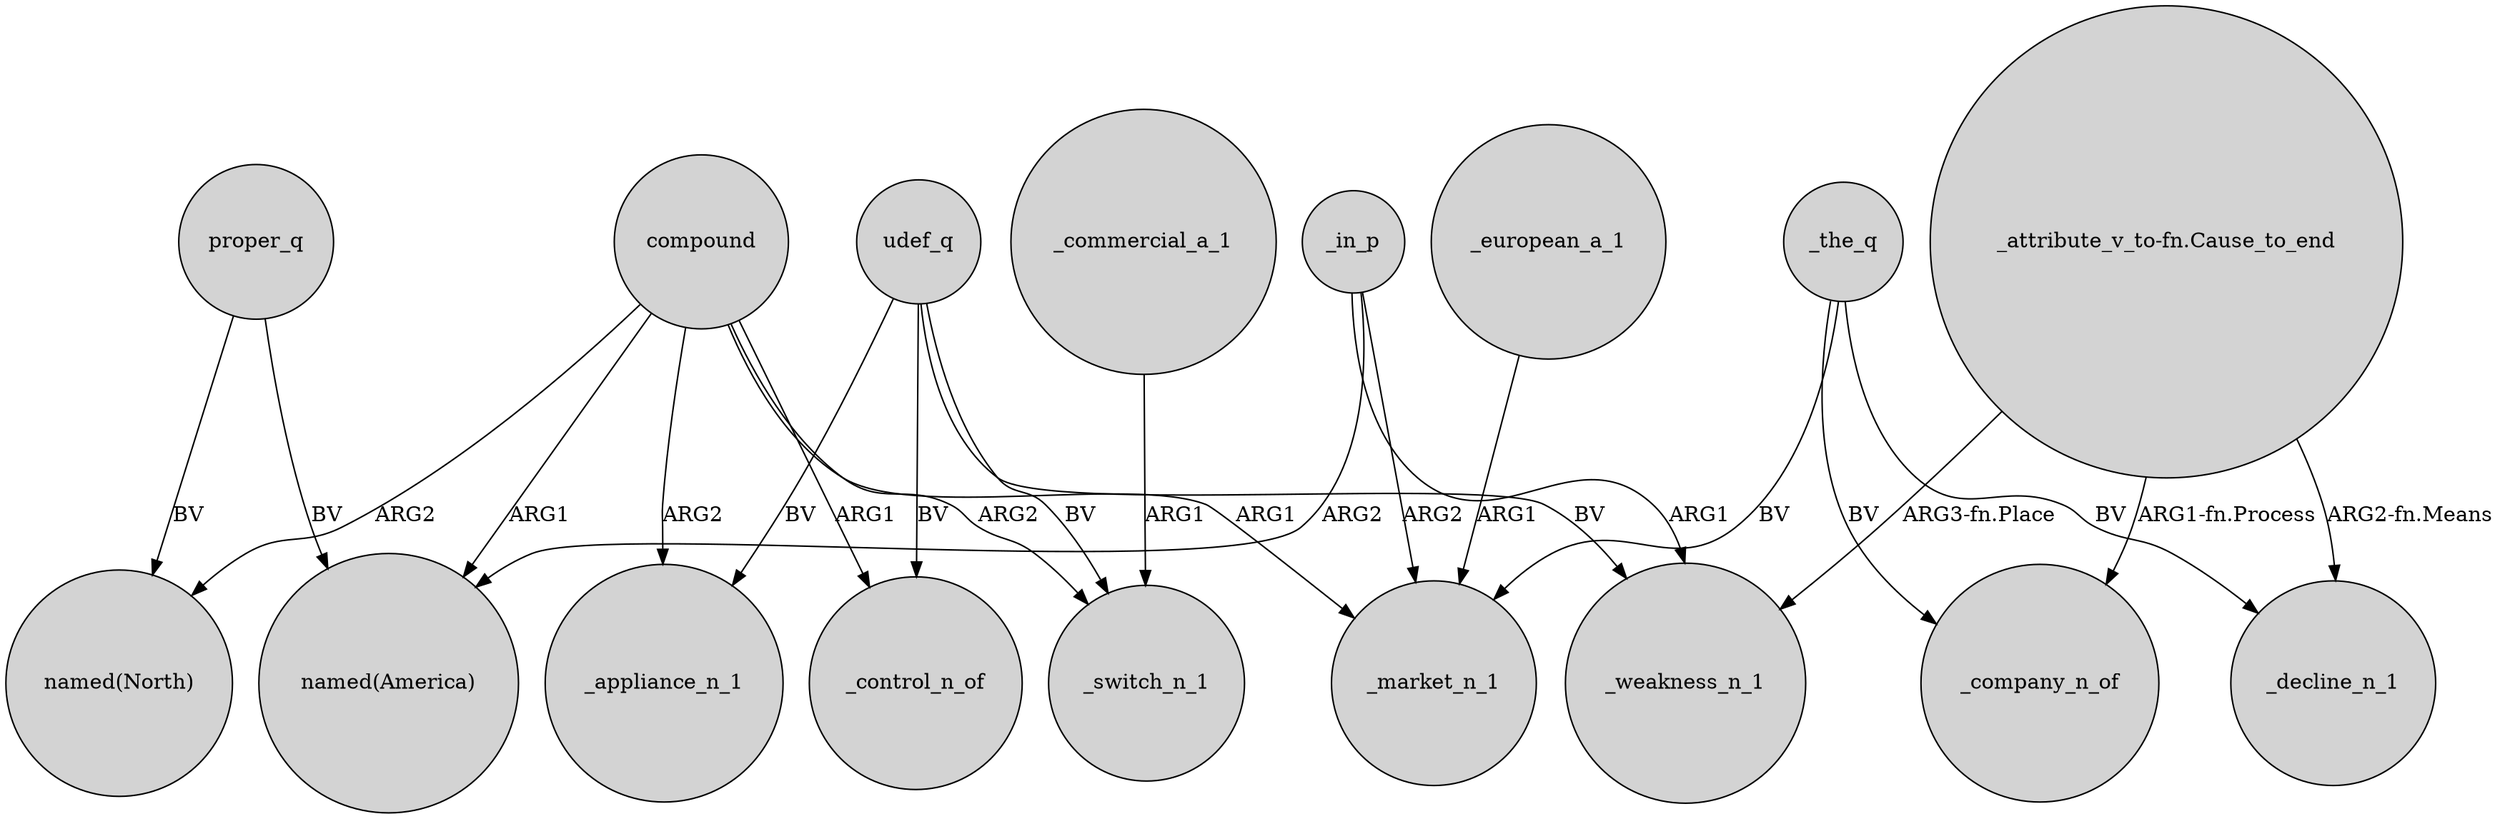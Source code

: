 digraph {
	node [shape=circle style=filled]
	udef_q -> _control_n_of [label=BV]
	proper_q -> "named(North)" [label=BV]
	compound -> "named(America)" [label=ARG1]
	_in_p -> _weakness_n_1 [label=ARG1]
	proper_q -> "named(America)" [label=BV]
	_european_a_1 -> _market_n_1 [label=ARG1]
	udef_q -> _appliance_n_1 [label=BV]
	udef_q -> _switch_n_1 [label=BV]
	_in_p -> "named(America)" [label=ARG2]
	"_attribute_v_to-fn.Cause_to_end" -> _decline_n_1 [label="ARG2-fn.Means"]
	compound -> _switch_n_1 [label=ARG2]
	_the_q -> _market_n_1 [label=BV]
	udef_q -> _weakness_n_1 [label=BV]
	_in_p -> _market_n_1 [label=ARG2]
	"_attribute_v_to-fn.Cause_to_end" -> _weakness_n_1 [label="ARG3-fn.Place"]
	compound -> _control_n_of [label=ARG1]
	_commercial_a_1 -> _switch_n_1 [label=ARG1]
	compound -> "named(North)" [label=ARG2]
	"_attribute_v_to-fn.Cause_to_end" -> _company_n_of [label="ARG1-fn.Process"]
	_the_q -> _decline_n_1 [label=BV]
	compound -> _appliance_n_1 [label=ARG2]
	compound -> _market_n_1 [label=ARG1]
	_the_q -> _company_n_of [label=BV]
}
